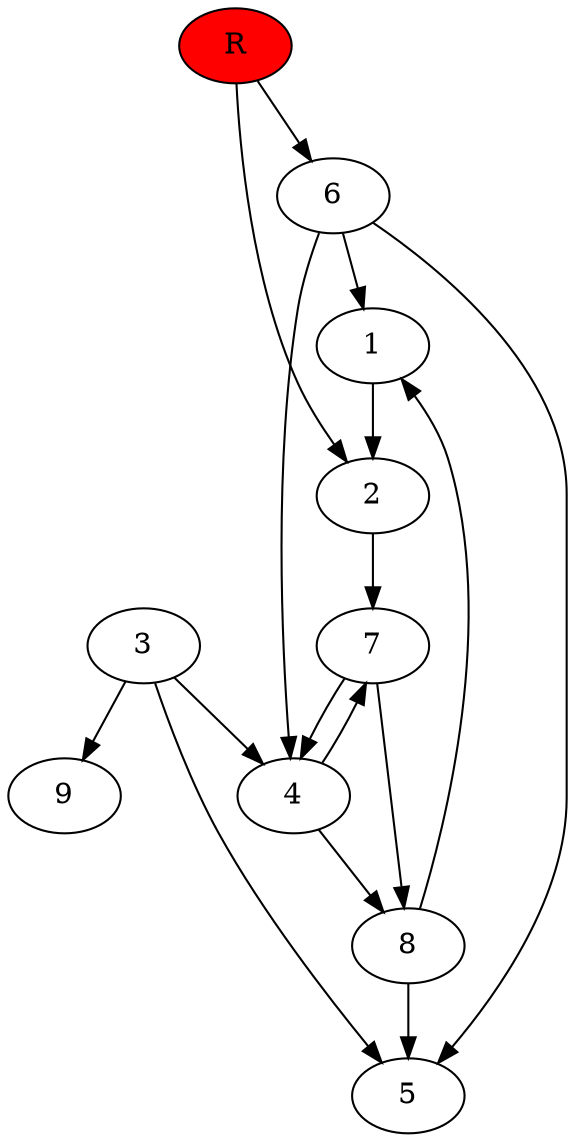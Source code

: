 digraph prb13593 {
	1
	2
	3
	4
	5
	6
	7
	8
	R [fillcolor="#ff0000" style=filled]
	1 -> 2
	2 -> 7
	3 -> 4
	3 -> 5
	3 -> 9
	4 -> 7
	4 -> 8
	6 -> 1
	6 -> 4
	6 -> 5
	7 -> 4
	7 -> 8
	8 -> 1
	8 -> 5
	R -> 2
	R -> 6
}
